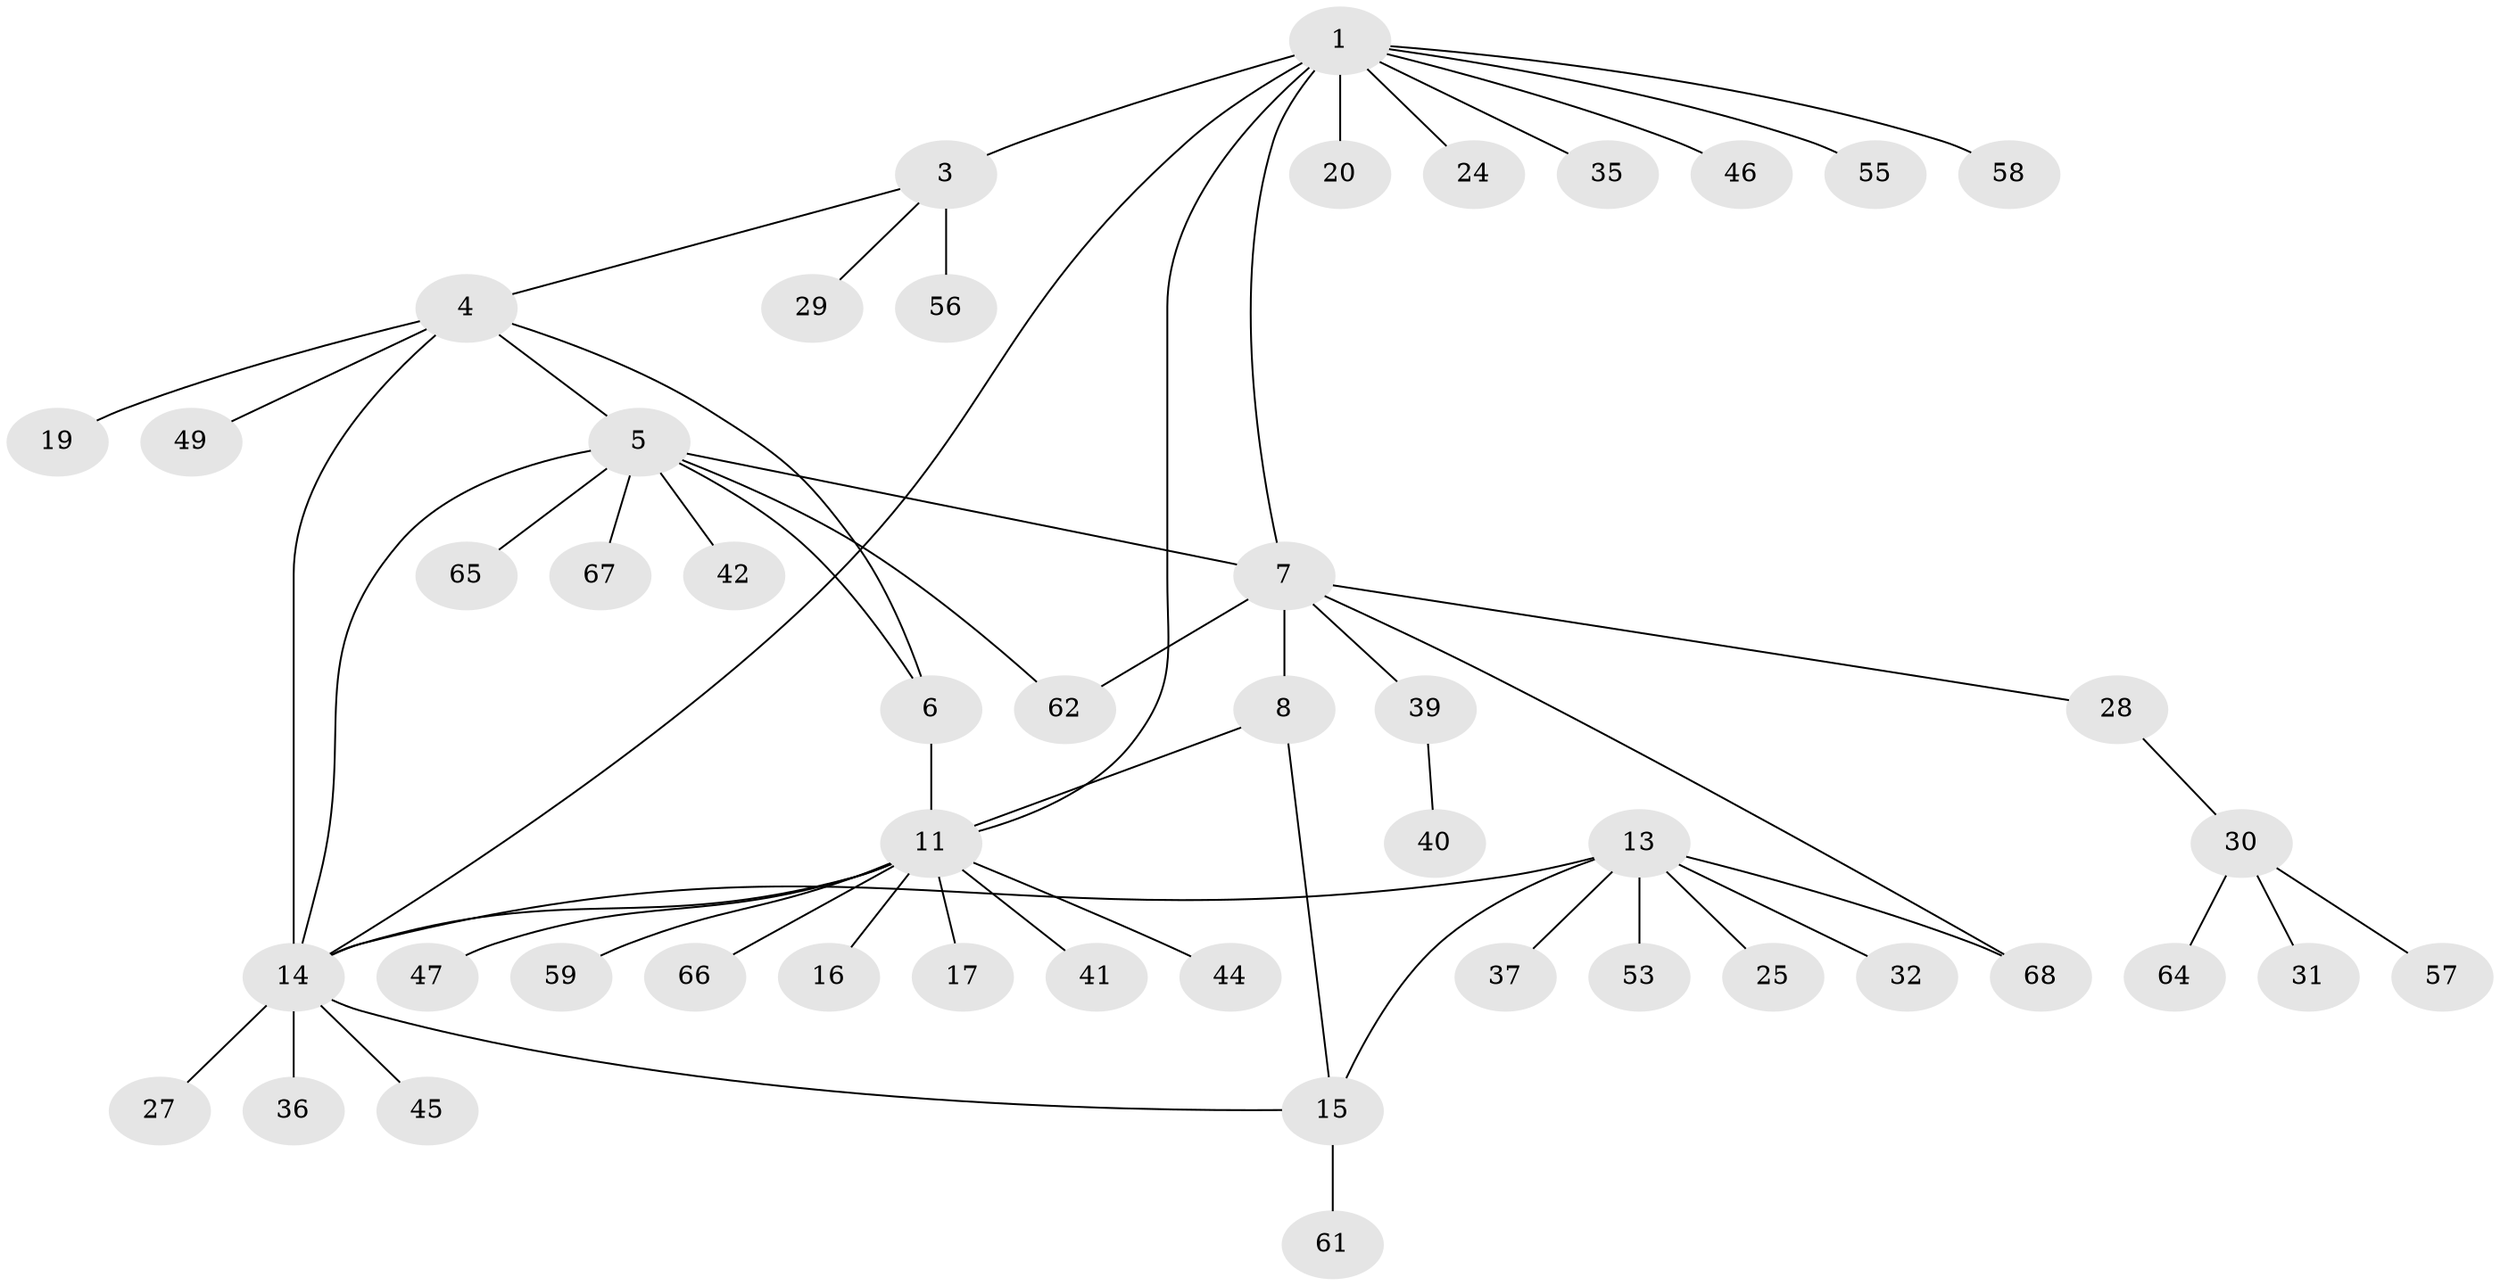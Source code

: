 // original degree distribution, {10: 0.029411764705882353, 3: 0.08823529411764706, 6: 0.014705882352941176, 7: 0.029411764705882353, 9: 0.029411764705882353, 4: 0.029411764705882353, 5: 0.058823529411764705, 2: 0.16176470588235295, 1: 0.5588235294117647}
// Generated by graph-tools (version 1.1) at 2025/11/02/27/25 16:11:33]
// undirected, 48 vertices, 58 edges
graph export_dot {
graph [start="1"]
  node [color=gray90,style=filled];
  1 [super="+2"];
  3 [super="+54"];
  4 [super="+38"];
  5 [super="+43"];
  6 [super="+10"];
  7 [super="+60"];
  8 [super="+9"];
  11 [super="+12"];
  13 [super="+21"];
  14 [super="+18"];
  15 [super="+23"];
  16 [super="+33"];
  17 [super="+26"];
  19 [super="+22"];
  20;
  24;
  25 [super="+52"];
  27;
  28;
  29 [super="+48"];
  30 [super="+34"];
  31;
  32;
  35 [super="+50"];
  36;
  37;
  39 [super="+63"];
  40;
  41;
  42;
  44;
  45;
  46 [super="+51"];
  47;
  49;
  53;
  55;
  56;
  57;
  58;
  59;
  61;
  62;
  64;
  65;
  66;
  67;
  68;
  1 -- 3 [weight=2];
  1 -- 7;
  1 -- 14;
  1 -- 20;
  1 -- 24;
  1 -- 35;
  1 -- 46;
  1 -- 55;
  1 -- 58;
  1 -- 11;
  3 -- 4;
  3 -- 29;
  3 -- 56;
  4 -- 5;
  4 -- 6;
  4 -- 14;
  4 -- 19;
  4 -- 49;
  5 -- 6;
  5 -- 7;
  5 -- 42;
  5 -- 62;
  5 -- 65;
  5 -- 67;
  5 -- 14;
  6 -- 11 [weight=2];
  7 -- 8 [weight=2];
  7 -- 28;
  7 -- 39;
  7 -- 62;
  7 -- 68;
  8 -- 15;
  8 -- 11;
  11 -- 14;
  11 -- 16;
  11 -- 17;
  11 -- 41;
  11 -- 44;
  11 -- 47;
  11 -- 59;
  11 -- 66;
  13 -- 14;
  13 -- 15;
  13 -- 68;
  13 -- 32;
  13 -- 53;
  13 -- 37;
  13 -- 25;
  14 -- 15;
  14 -- 36 [weight=2];
  14 -- 27;
  14 -- 45;
  15 -- 61;
  28 -- 30;
  30 -- 31;
  30 -- 57;
  30 -- 64;
  39 -- 40;
}
